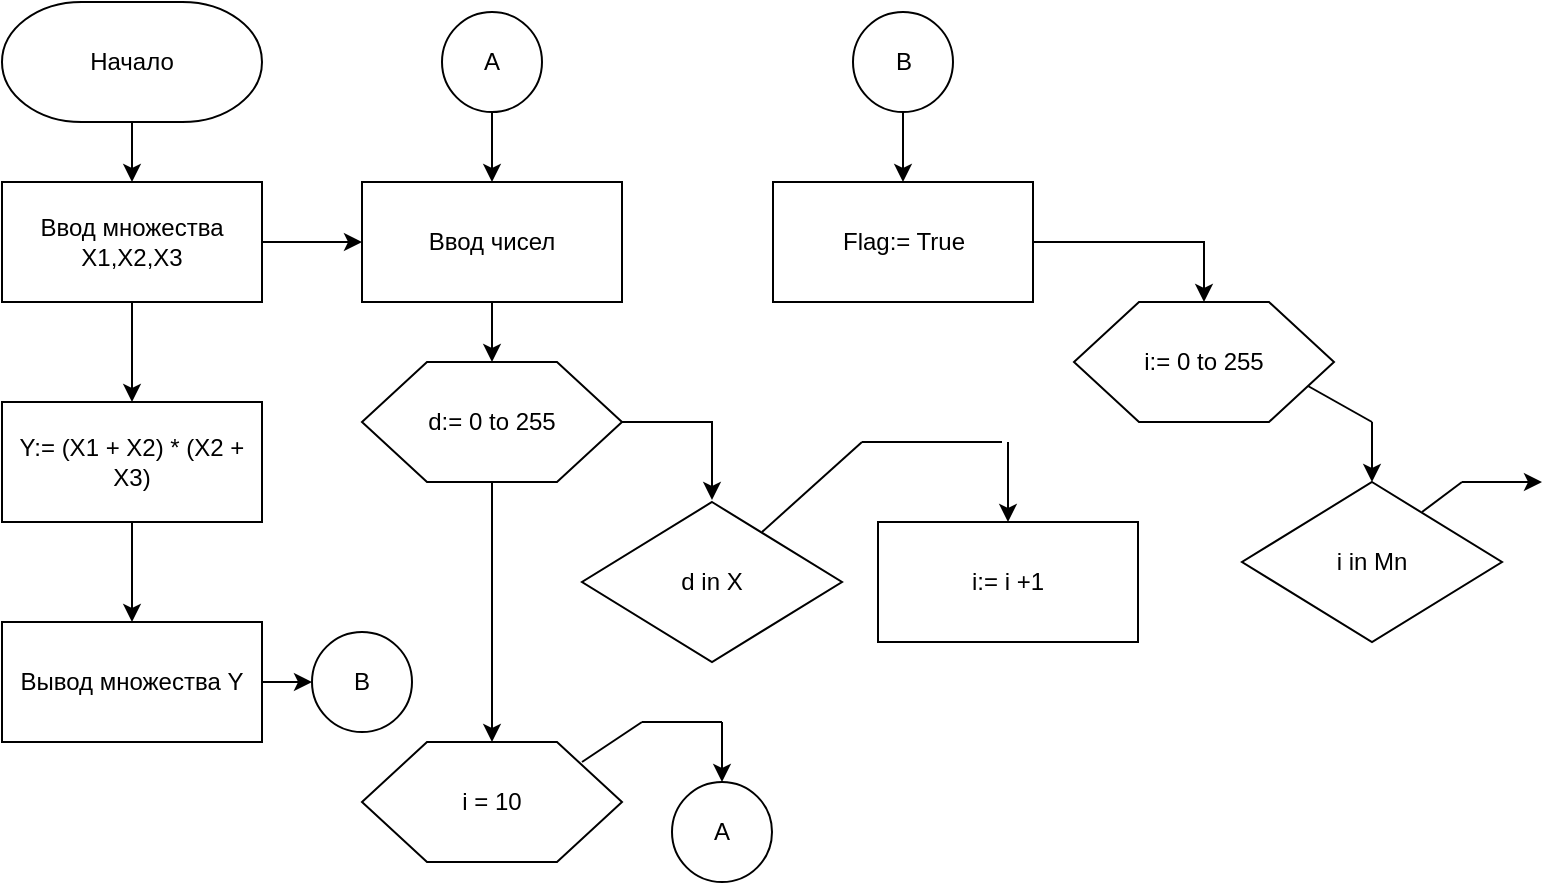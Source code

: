 <mxfile version="10.6.5"><diagram id="hZ77ixCSfvrW8oj0jdSv" name="Страница 1"><mxGraphModel dx="1394" dy="886" grid="1" gridSize="10" guides="1" tooltips="1" connect="1" arrows="1" fold="1" page="1" pageScale="1" pageWidth="827" pageHeight="1169" math="0" shadow="0"><root><mxCell id="0"/><mxCell id="1" parent="0"/><mxCell id="sDmh-f3Ye0_OHMDY31WV-4" value="" style="edgeStyle=orthogonalEdgeStyle;rounded=0;orthogonalLoop=1;jettySize=auto;html=1;" parent="1" source="sDmh-f3Ye0_OHMDY31WV-2" target="sDmh-f3Ye0_OHMDY31WV-3" edge="1"><mxGeometry relative="1" as="geometry"/></mxCell><mxCell id="sDmh-f3Ye0_OHMDY31WV-2" value="Начало&lt;br&gt;" style="strokeWidth=1;html=1;shape=mxgraph.flowchart.terminator;whiteSpace=wrap;" parent="1" vertex="1"><mxGeometry x="20" y="20" width="130" height="60" as="geometry"/></mxCell><mxCell id="sDmh-f3Ye0_OHMDY31WV-6" value="" style="edgeStyle=orthogonalEdgeStyle;rounded=0;orthogonalLoop=1;jettySize=auto;html=1;" parent="1" source="sDmh-f3Ye0_OHMDY31WV-3" target="sDmh-f3Ye0_OHMDY31WV-5" edge="1"><mxGeometry relative="1" as="geometry"/></mxCell><mxCell id="sDmh-f3Ye0_OHMDY31WV-24" value="" style="edgeStyle=orthogonalEdgeStyle;rounded=0;orthogonalLoop=1;jettySize=auto;html=1;" parent="1" source="sDmh-f3Ye0_OHMDY31WV-3" target="sDmh-f3Ye0_OHMDY31WV-23" edge="1"><mxGeometry relative="1" as="geometry"/></mxCell><mxCell id="sDmh-f3Ye0_OHMDY31WV-3" value="Ввод множества X1,X2,X3&lt;br&gt;" style="rounded=0;whiteSpace=wrap;html=1;strokeWidth=1;" parent="1" vertex="1"><mxGeometry x="20" y="110" width="130" height="60" as="geometry"/></mxCell><mxCell id="sDmh-f3Ye0_OHMDY31WV-8" value="" style="edgeStyle=orthogonalEdgeStyle;rounded=0;orthogonalLoop=1;jettySize=auto;html=1;" parent="1" source="sDmh-f3Ye0_OHMDY31WV-5" target="sDmh-f3Ye0_OHMDY31WV-7" edge="1"><mxGeometry relative="1" as="geometry"/></mxCell><mxCell id="sDmh-f3Ye0_OHMDY31WV-5" value="Ввод чисел&lt;br&gt;" style="rounded=0;whiteSpace=wrap;html=1;strokeWidth=1;" parent="1" vertex="1"><mxGeometry x="200" y="110" width="130" height="60" as="geometry"/></mxCell><mxCell id="sDmh-f3Ye0_OHMDY31WV-10" style="edgeStyle=orthogonalEdgeStyle;rounded=0;orthogonalLoop=1;jettySize=auto;html=1;" parent="1" source="sDmh-f3Ye0_OHMDY31WV-7" edge="1"><mxGeometry relative="1" as="geometry"><mxPoint x="375" y="269" as="targetPoint"/><Array as="points"><mxPoint x="375" y="230"/></Array></mxGeometry></mxCell><mxCell id="sDmh-f3Ye0_OHMDY31WV-16" style="edgeStyle=orthogonalEdgeStyle;rounded=0;orthogonalLoop=1;jettySize=auto;html=1;entryX=0.5;entryY=0;entryDx=0;entryDy=0;" parent="1" source="sDmh-f3Ye0_OHMDY31WV-7" target="sDmh-f3Ye0_OHMDY31WV-15" edge="1"><mxGeometry relative="1" as="geometry"/></mxCell><mxCell id="sDmh-f3Ye0_OHMDY31WV-7" value="d:= 0 to 255" style="shape=hexagon;perimeter=hexagonPerimeter2;whiteSpace=wrap;html=1;strokeWidth=1;" parent="1" vertex="1"><mxGeometry x="200" y="200" width="130" height="60" as="geometry"/></mxCell><mxCell id="sDmh-f3Ye0_OHMDY31WV-9" value="d in X" style="rhombus;whiteSpace=wrap;html=1;strokeWidth=1;" parent="1" vertex="1"><mxGeometry x="310" y="270" width="130" height="80" as="geometry"/></mxCell><mxCell id="sDmh-f3Ye0_OHMDY31WV-11" value="i:= i +1" style="rounded=0;whiteSpace=wrap;html=1;strokeWidth=1;" parent="1" vertex="1"><mxGeometry x="458" y="280" width="130" height="60" as="geometry"/></mxCell><mxCell id="sDmh-f3Ye0_OHMDY31WV-12" value="" style="endArrow=classic;html=1;entryX=0.5;entryY=0;entryDx=0;entryDy=0;" parent="1" target="sDmh-f3Ye0_OHMDY31WV-11" edge="1"><mxGeometry width="50" height="50" relative="1" as="geometry"><mxPoint x="523" y="240" as="sourcePoint"/><mxPoint x="450" y="235" as="targetPoint"/></mxGeometry></mxCell><mxCell id="sDmh-f3Ye0_OHMDY31WV-13" value="" style="endArrow=none;html=1;" parent="1" edge="1"><mxGeometry width="50" height="50" relative="1" as="geometry"><mxPoint x="400" y="285" as="sourcePoint"/><mxPoint x="450" y="240" as="targetPoint"/></mxGeometry></mxCell><mxCell id="sDmh-f3Ye0_OHMDY31WV-14" value="" style="endArrow=none;html=1;" parent="1" edge="1"><mxGeometry width="50" height="50" relative="1" as="geometry"><mxPoint x="450" y="240" as="sourcePoint"/><mxPoint x="520" y="240" as="targetPoint"/></mxGeometry></mxCell><mxCell id="sDmh-f3Ye0_OHMDY31WV-15" value="i = 10&lt;br&gt;" style="shape=hexagon;perimeter=hexagonPerimeter2;whiteSpace=wrap;html=1;strokeWidth=1;" parent="1" vertex="1"><mxGeometry x="200" y="390" width="130" height="60" as="geometry"/></mxCell><mxCell id="sDmh-f3Ye0_OHMDY31WV-17" value="" style="endArrow=none;html=1;" parent="1" edge="1"><mxGeometry width="50" height="50" relative="1" as="geometry"><mxPoint x="310" y="400" as="sourcePoint"/><mxPoint x="340" y="380" as="targetPoint"/></mxGeometry></mxCell><mxCell id="sDmh-f3Ye0_OHMDY31WV-18" value="" style="endArrow=none;html=1;" parent="1" edge="1"><mxGeometry width="50" height="50" relative="1" as="geometry"><mxPoint x="340" y="380" as="sourcePoint"/><mxPoint x="380" y="380" as="targetPoint"/></mxGeometry></mxCell><mxCell id="sDmh-f3Ye0_OHMDY31WV-19" value="" style="endArrow=classic;html=1;" parent="1" edge="1"><mxGeometry width="50" height="50" relative="1" as="geometry"><mxPoint x="380" y="380" as="sourcePoint"/><mxPoint x="380" y="410" as="targetPoint"/></mxGeometry></mxCell><mxCell id="sDmh-f3Ye0_OHMDY31WV-20" value="А&lt;br&gt;" style="ellipse;whiteSpace=wrap;html=1;aspect=fixed;" parent="1" vertex="1"><mxGeometry x="355" y="410" width="50" height="50" as="geometry"/></mxCell><mxCell id="sDmh-f3Ye0_OHMDY31WV-22" value="" style="edgeStyle=orthogonalEdgeStyle;rounded=0;orthogonalLoop=1;jettySize=auto;html=1;" parent="1" source="sDmh-f3Ye0_OHMDY31WV-21" target="sDmh-f3Ye0_OHMDY31WV-5" edge="1"><mxGeometry relative="1" as="geometry"/></mxCell><mxCell id="sDmh-f3Ye0_OHMDY31WV-21" value="А&lt;br&gt;" style="ellipse;whiteSpace=wrap;html=1;aspect=fixed;" parent="1" vertex="1"><mxGeometry x="240" y="25" width="50" height="50" as="geometry"/></mxCell><mxCell id="sDmh-f3Ye0_OHMDY31WV-26" value="" style="edgeStyle=orthogonalEdgeStyle;rounded=0;orthogonalLoop=1;jettySize=auto;html=1;" parent="1" source="sDmh-f3Ye0_OHMDY31WV-23" target="sDmh-f3Ye0_OHMDY31WV-25" edge="1"><mxGeometry relative="1" as="geometry"/></mxCell><mxCell id="sDmh-f3Ye0_OHMDY31WV-23" value="Y:=&amp;nbsp;(X1 + X2) * (X2 + X3)&lt;br&gt;" style="rounded=0;whiteSpace=wrap;html=1;strokeWidth=1;" parent="1" vertex="1"><mxGeometry x="20" y="220" width="130" height="60" as="geometry"/></mxCell><mxCell id="sDmh-f3Ye0_OHMDY31WV-30" style="edgeStyle=orthogonalEdgeStyle;rounded=0;orthogonalLoop=1;jettySize=auto;html=1;exitX=1;exitY=0.5;exitDx=0;exitDy=0;entryX=0;entryY=0.5;entryDx=0;entryDy=0;" parent="1" source="sDmh-f3Ye0_OHMDY31WV-25" target="sDmh-f3Ye0_OHMDY31WV-27" edge="1"><mxGeometry relative="1" as="geometry"/></mxCell><mxCell id="sDmh-f3Ye0_OHMDY31WV-25" value="Вывод множества Y&lt;br&gt;" style="rounded=0;whiteSpace=wrap;html=1;strokeWidth=1;" parent="1" vertex="1"><mxGeometry x="20" y="330" width="130" height="60" as="geometry"/></mxCell><mxCell id="sDmh-f3Ye0_OHMDY31WV-27" value="B&lt;br&gt;" style="ellipse;whiteSpace=wrap;html=1;aspect=fixed;" parent="1" vertex="1"><mxGeometry x="175" y="335" width="50" height="50" as="geometry"/></mxCell><mxCell id="OS1nm0Rgmw01w3Rq8gIM-4" value="" style="edgeStyle=orthogonalEdgeStyle;rounded=0;orthogonalLoop=1;jettySize=auto;html=1;" edge="1" parent="1" source="OS1nm0Rgmw01w3Rq8gIM-2" target="OS1nm0Rgmw01w3Rq8gIM-3"><mxGeometry relative="1" as="geometry"/></mxCell><mxCell id="OS1nm0Rgmw01w3Rq8gIM-2" value="B&lt;br&gt;" style="ellipse;whiteSpace=wrap;html=1;aspect=fixed;" vertex="1" parent="1"><mxGeometry x="445.5" y="25" width="50" height="50" as="geometry"/></mxCell><mxCell id="OS1nm0Rgmw01w3Rq8gIM-6" style="edgeStyle=orthogonalEdgeStyle;rounded=0;orthogonalLoop=1;jettySize=auto;html=1;entryX=0.5;entryY=0;entryDx=0;entryDy=0;" edge="1" parent="1" source="OS1nm0Rgmw01w3Rq8gIM-3" target="OS1nm0Rgmw01w3Rq8gIM-5"><mxGeometry relative="1" as="geometry"/></mxCell><mxCell id="OS1nm0Rgmw01w3Rq8gIM-3" value="Flag:= True" style="rounded=0;whiteSpace=wrap;html=1;strokeWidth=1;" vertex="1" parent="1"><mxGeometry x="405.5" y="110" width="130" height="60" as="geometry"/></mxCell><mxCell id="OS1nm0Rgmw01w3Rq8gIM-5" value="i:= 0 to 255" style="shape=hexagon;perimeter=hexagonPerimeter2;whiteSpace=wrap;html=1;strokeWidth=1;" vertex="1" parent="1"><mxGeometry x="556" y="170" width="130" height="60" as="geometry"/></mxCell><mxCell id="OS1nm0Rgmw01w3Rq8gIM-8" value="i in Mn" style="rhombus;whiteSpace=wrap;html=1;" vertex="1" parent="1"><mxGeometry x="640" y="260" width="130" height="80" as="geometry"/></mxCell><mxCell id="OS1nm0Rgmw01w3Rq8gIM-9" value="" style="endArrow=none;html=1;exitX=1;exitY=0.75;exitDx=0;exitDy=0;" edge="1" parent="1" source="OS1nm0Rgmw01w3Rq8gIM-5"><mxGeometry width="50" height="50" relative="1" as="geometry"><mxPoint x="678" y="212" as="sourcePoint"/><mxPoint x="705" y="230" as="targetPoint"/></mxGeometry></mxCell><mxCell id="OS1nm0Rgmw01w3Rq8gIM-10" value="" style="endArrow=classic;html=1;entryX=0.5;entryY=0;entryDx=0;entryDy=0;" edge="1" parent="1" target="OS1nm0Rgmw01w3Rq8gIM-8"><mxGeometry width="50" height="50" relative="1" as="geometry"><mxPoint x="705" y="230" as="sourcePoint"/><mxPoint x="750" y="180" as="targetPoint"/></mxGeometry></mxCell><mxCell id="OS1nm0Rgmw01w3Rq8gIM-11" value="" style="endArrow=none;html=1;" edge="1" parent="1"><mxGeometry width="50" height="50" relative="1" as="geometry"><mxPoint x="730" y="275" as="sourcePoint"/><mxPoint x="750" y="260" as="targetPoint"/></mxGeometry></mxCell><mxCell id="OS1nm0Rgmw01w3Rq8gIM-12" value="" style="endArrow=classic;html=1;" edge="1" parent="1"><mxGeometry width="50" height="50" relative="1" as="geometry"><mxPoint x="750" y="260" as="sourcePoint"/><mxPoint x="790" y="260" as="targetPoint"/></mxGeometry></mxCell></root></mxGraphModel></diagram></mxfile>